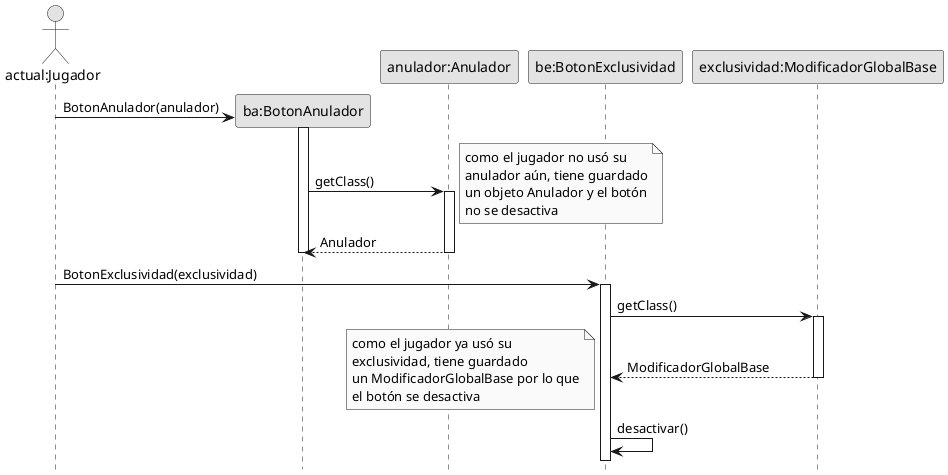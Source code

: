 @startuml JugadorTieneAnuladorPeroNoExclusividad
skinparam monochrome true
hide footbox
skinparam classAttributeIconSize 0


actor "actual:Jugador" as ja
participant "ba:BotonAnulador" as ba
participant "anulador:Anulador" as an
participant "be:BotonExclusividad" as be
participant "exclusividad:ModificadorGlobalBase" as ex


create ba
ja -> ba: BotonAnulador(anulador)
activate ba
    ba -> an: getClass()
    note right
    como el jugador no usó su
    anulador aún, tiene guardado
    un objeto Anulador y el botón
    no se desactiva
    endnote
    activate an

        ba <-- an: Anulador

    deactivate an

deactivate ba

ja -> be: BotonExclusividad(exclusividad)
activate be

    be -> ex: getClass()

    activate ex
        be <-- ex: ModificadorGlobalBase
    deactivate ex
        note left
        como el jugador ya usó su
        exclusividad, tiene guardado
        un ModificadorGlobalBase por lo que
        el botón se desactiva
        endnote
    be -> be: desactivar()

@enduml